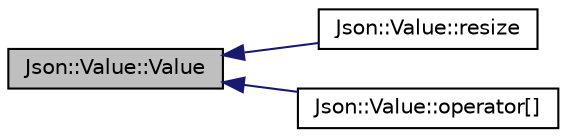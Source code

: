 digraph "Json::Value::Value"
{
  edge [fontname="Helvetica",fontsize="10",labelfontname="Helvetica",labelfontsize="10"];
  node [fontname="Helvetica",fontsize="10",shape=record];
  rankdir="LR";
  Node1 [label="Json::Value::Value",height=0.2,width=0.4,color="black", fillcolor="grey75", style="filled", fontcolor="black"];
  Node1 -> Node2 [dir="back",color="midnightblue",fontsize="10",style="solid",fontname="Helvetica"];
  Node2 [label="Json::Value::resize",height=0.2,width=0.4,color="black", fillcolor="white", style="filled",URL="$class_json_1_1_value.html#a7fa89502822552dca2b130d06e0a587f"];
  Node1 -> Node3 [dir="back",color="midnightblue",fontsize="10",style="solid",fontname="Helvetica"];
  Node3 [label="Json::Value::operator[]",height=0.2,width=0.4,color="black", fillcolor="white", style="filled",URL="$class_json_1_1_value.html#a14e6e2d41127fc77182b974a23c3d001"];
}
